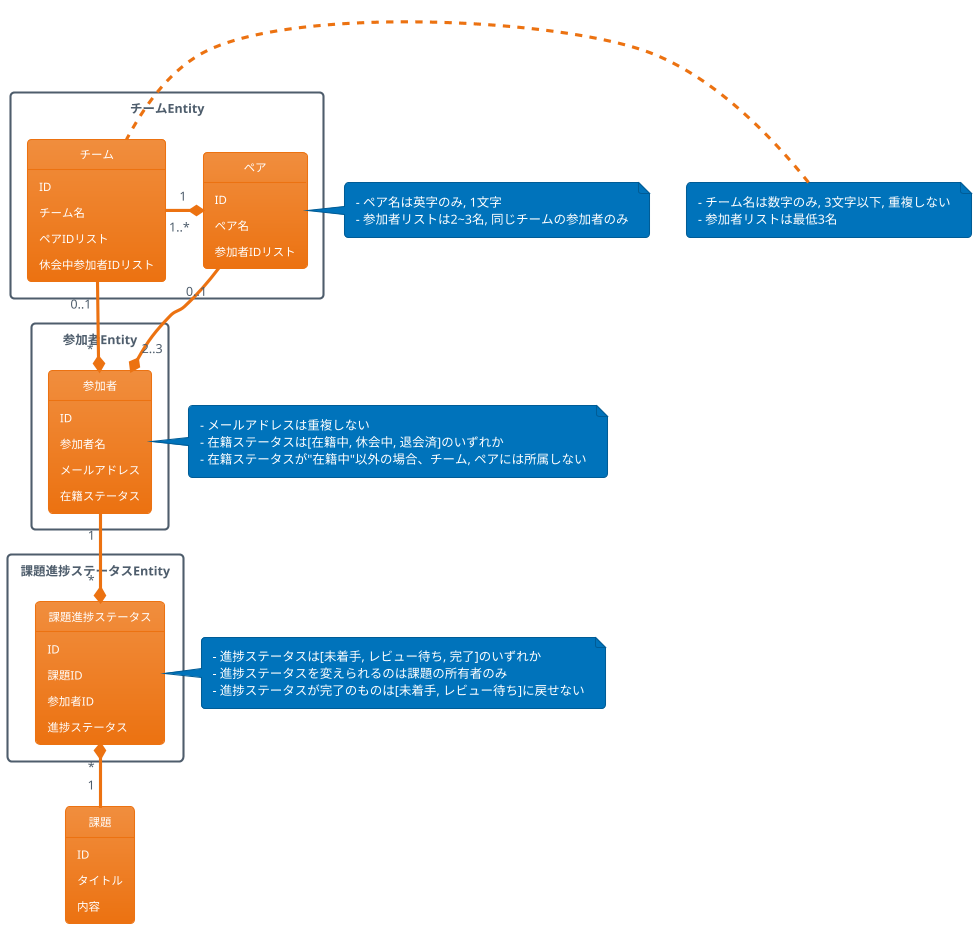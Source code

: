 @startuml
!theme aws-orange
skinparam PackageStyle rectangle

package チームEntity {
  object チーム
  object ペア
}

package 参加者Entity {
  object 参加者
}

package 課題進捗ステータスEntity {
  object 課題進捗ステータス
}

object 参加者 {
  ID
  参加者名
  メールアドレス
  在籍ステータス
}

object 課題進捗ステータス {
  ID
  課題ID
  参加者ID
  進捗ステータス
}

object 課題 {
  ID
  タイトル
  内容
}

object ペア {
  ID
  ペア名
  参加者IDリスト
}

object チーム {
  ID
  チーム名
  ペアIDリスト
  休会中参加者IDリスト
}

note right of 参加者 {
  - メールアドレスは重複しない
  - 在籍ステータスは[在籍中, 休会中, 退会済]のいずれか
  - 在籍ステータスが"在籍中"以外の場合、チーム, ペアには所属しない
}

note right of 課題進捗ステータス {
  - 進捗ステータスは[未着手, レビュー待ち, 完了]のいずれか
  - 進捗ステータスを変えられるのは課題の所有者のみ
  - 進捗ステータスが完了のものは[未着手, レビュー待ち]に戻せない
}

note right of ペア {
  - ペア名は英字のみ, 1文字
  - 参加者リストは2~3名, 同じチームの参加者のみ
}

note left of チーム {
  - チーム名は数字のみ, 3文字以下, 重複しない
  - 参加者リストは最低3名
}


チーム "1" -right-* "1..*" ペア
チーム "0..1" -down-* "*" 参加者
ペア "0..1" -down-* "2..3" 参加者
参加者 "1" --* "*" 課題進捗ステータス
課題進捗ステータス "*" *-- "1" 課題
@enduml